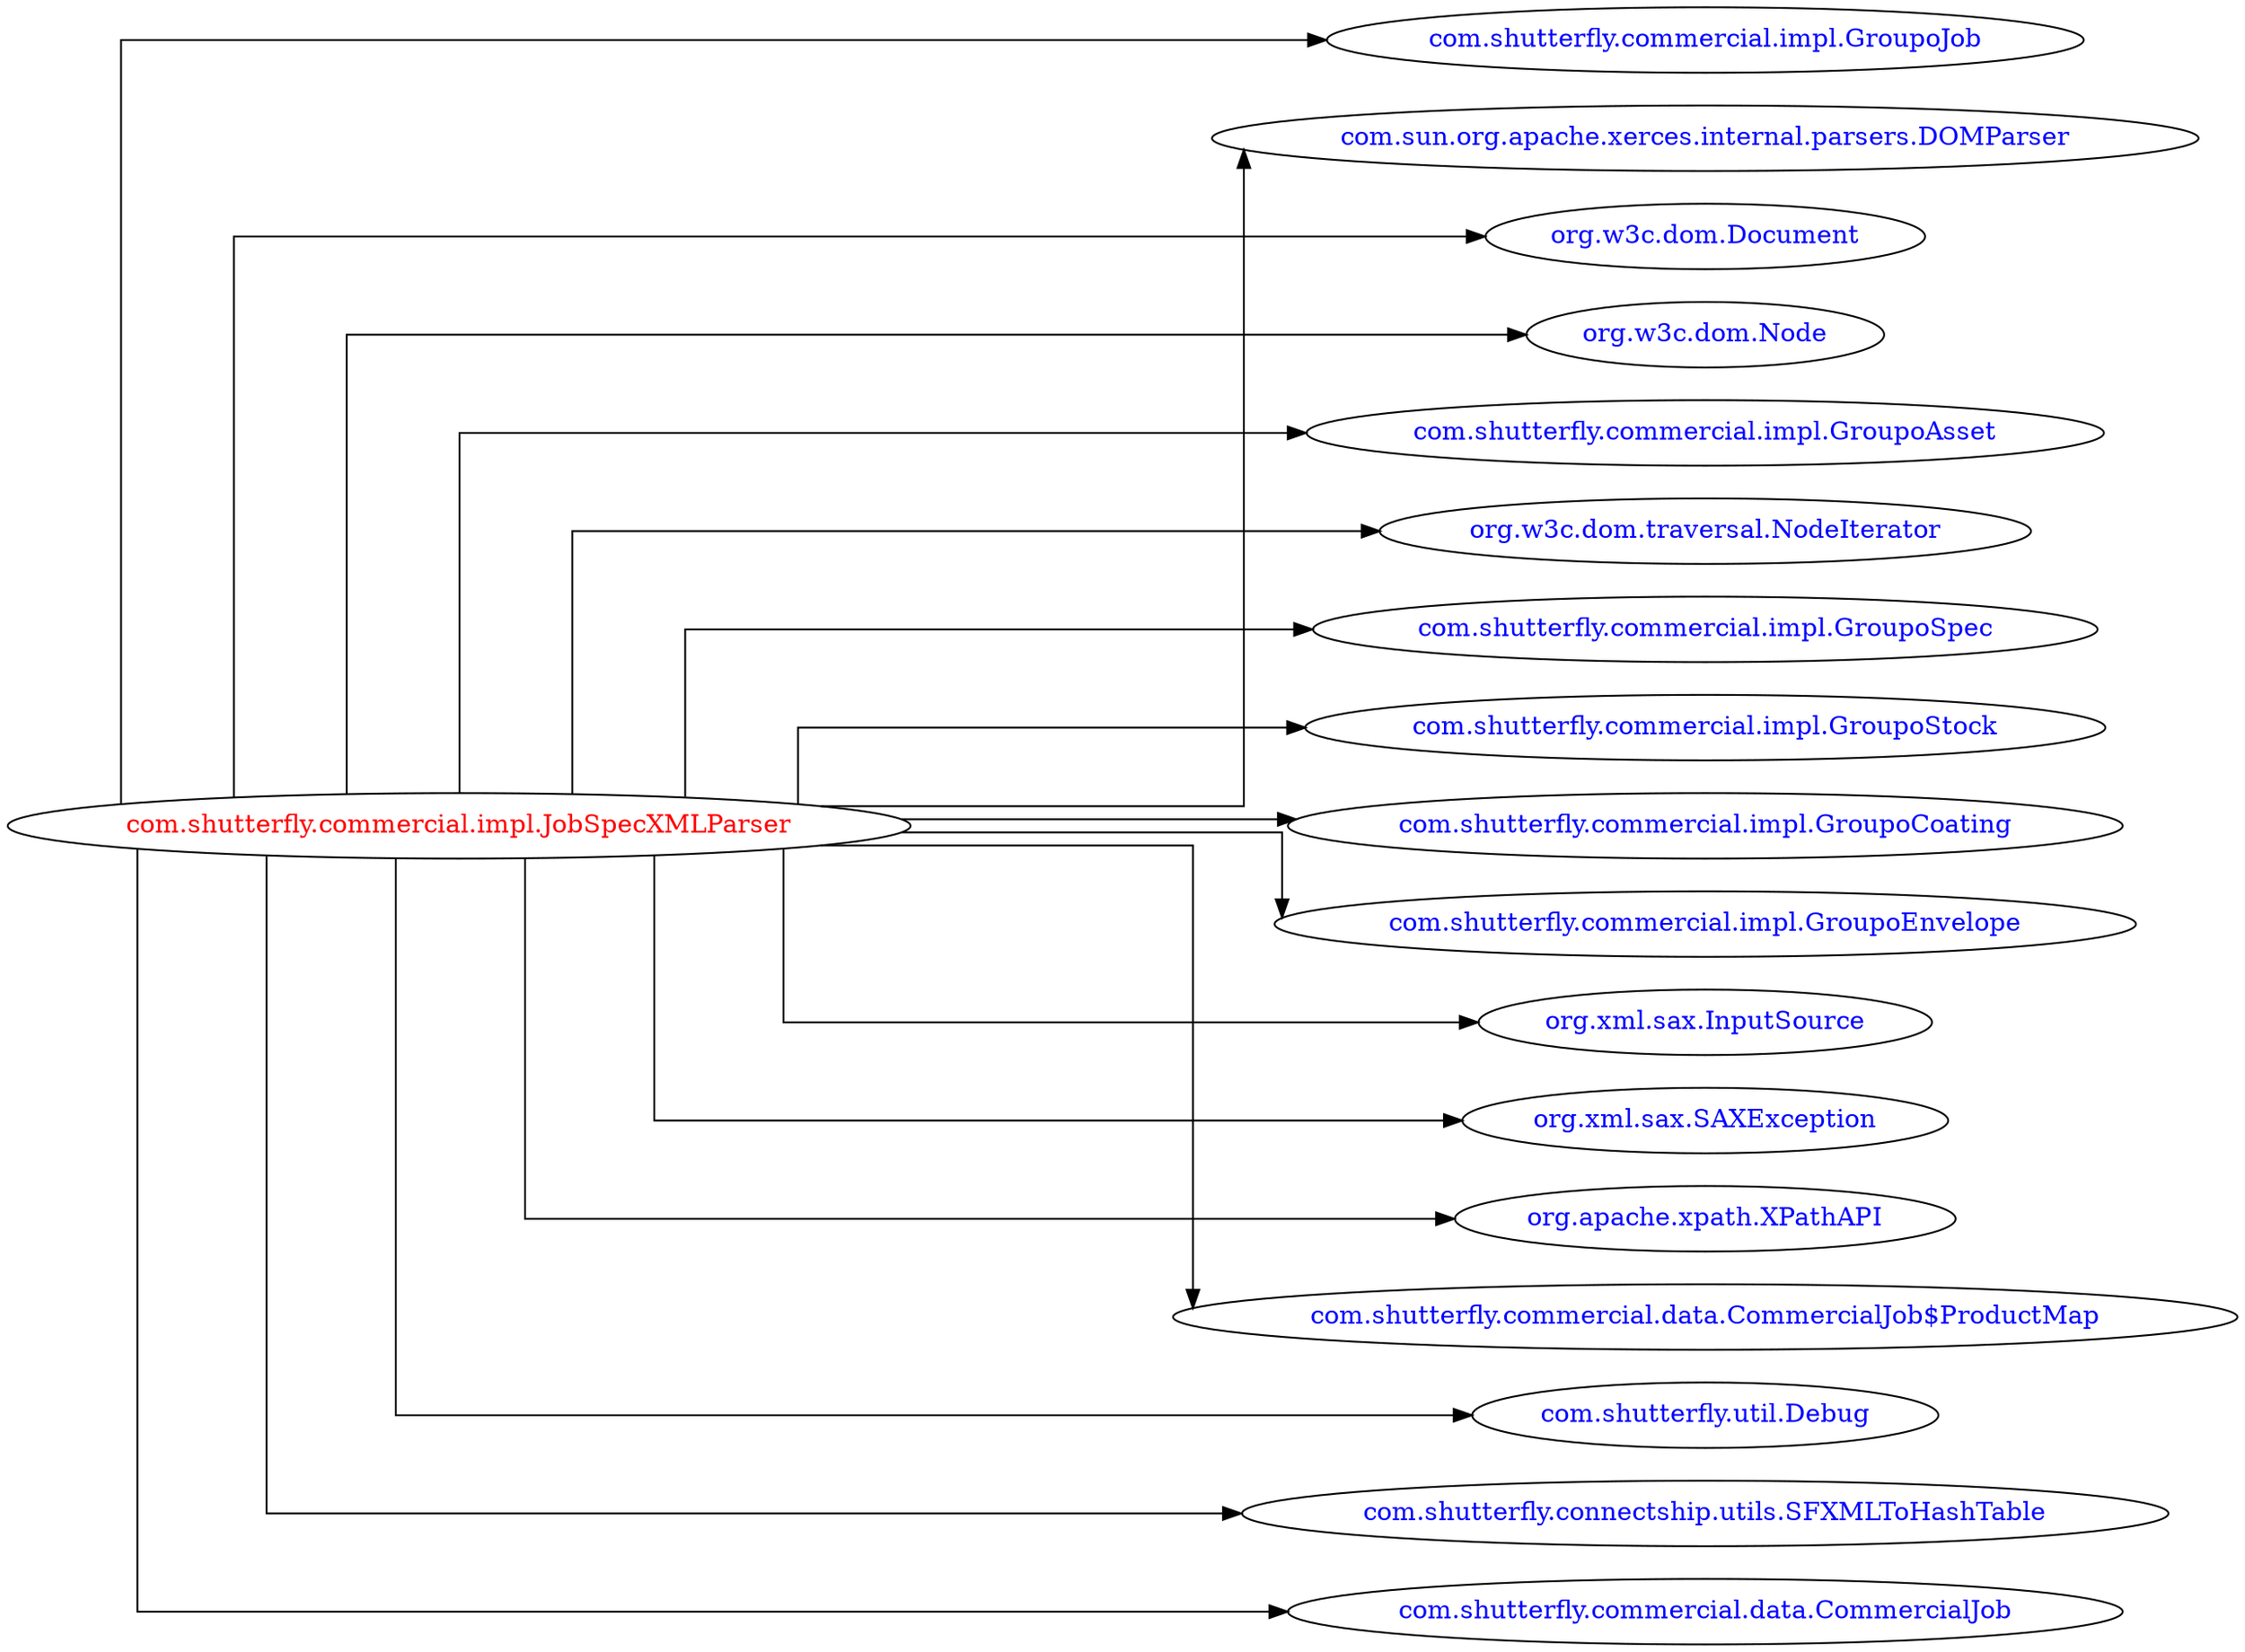 digraph dependencyGraph {
 concentrate=true;
 ranksep="2.0";
 rankdir="LR"; 
 splines="ortho";
"com.shutterfly.commercial.impl.JobSpecXMLParser" [fontcolor="red"];
"com.shutterfly.commercial.impl.GroupoJob" [ fontcolor="blue" ];
"com.shutterfly.commercial.impl.JobSpecXMLParser"->"com.shutterfly.commercial.impl.GroupoJob";
"com.sun.org.apache.xerces.internal.parsers.DOMParser" [ fontcolor="blue" ];
"com.shutterfly.commercial.impl.JobSpecXMLParser"->"com.sun.org.apache.xerces.internal.parsers.DOMParser";
"org.w3c.dom.Document" [ fontcolor="blue" ];
"com.shutterfly.commercial.impl.JobSpecXMLParser"->"org.w3c.dom.Document";
"org.w3c.dom.Node" [ fontcolor="blue" ];
"com.shutterfly.commercial.impl.JobSpecXMLParser"->"org.w3c.dom.Node";
"com.shutterfly.commercial.impl.GroupoAsset" [ fontcolor="blue" ];
"com.shutterfly.commercial.impl.JobSpecXMLParser"->"com.shutterfly.commercial.impl.GroupoAsset";
"org.w3c.dom.traversal.NodeIterator" [ fontcolor="blue" ];
"com.shutterfly.commercial.impl.JobSpecXMLParser"->"org.w3c.dom.traversal.NodeIterator";
"com.shutterfly.commercial.impl.GroupoSpec" [ fontcolor="blue" ];
"com.shutterfly.commercial.impl.JobSpecXMLParser"->"com.shutterfly.commercial.impl.GroupoSpec";
"com.shutterfly.commercial.impl.GroupoStock" [ fontcolor="blue" ];
"com.shutterfly.commercial.impl.JobSpecXMLParser"->"com.shutterfly.commercial.impl.GroupoStock";
"com.shutterfly.commercial.impl.GroupoCoating" [ fontcolor="blue" ];
"com.shutterfly.commercial.impl.JobSpecXMLParser"->"com.shutterfly.commercial.impl.GroupoCoating";
"com.shutterfly.commercial.impl.GroupoEnvelope" [ fontcolor="blue" ];
"com.shutterfly.commercial.impl.JobSpecXMLParser"->"com.shutterfly.commercial.impl.GroupoEnvelope";
"org.xml.sax.InputSource" [ fontcolor="blue" ];
"com.shutterfly.commercial.impl.JobSpecXMLParser"->"org.xml.sax.InputSource";
"org.xml.sax.SAXException" [ fontcolor="blue" ];
"com.shutterfly.commercial.impl.JobSpecXMLParser"->"org.xml.sax.SAXException";
"org.apache.xpath.XPathAPI" [ fontcolor="blue" ];
"com.shutterfly.commercial.impl.JobSpecXMLParser"->"org.apache.xpath.XPathAPI";
"com.shutterfly.commercial.data.CommercialJob$ProductMap" [ fontcolor="blue" ];
"com.shutterfly.commercial.impl.JobSpecXMLParser"->"com.shutterfly.commercial.data.CommercialJob$ProductMap";
"com.shutterfly.util.Debug" [ fontcolor="blue" ];
"com.shutterfly.commercial.impl.JobSpecXMLParser"->"com.shutterfly.util.Debug";
"com.shutterfly.connectship.utils.SFXMLToHashTable" [ fontcolor="blue" ];
"com.shutterfly.commercial.impl.JobSpecXMLParser"->"com.shutterfly.connectship.utils.SFXMLToHashTable";
"com.shutterfly.commercial.data.CommercialJob" [ fontcolor="blue" ];
"com.shutterfly.commercial.impl.JobSpecXMLParser"->"com.shutterfly.commercial.data.CommercialJob";
}